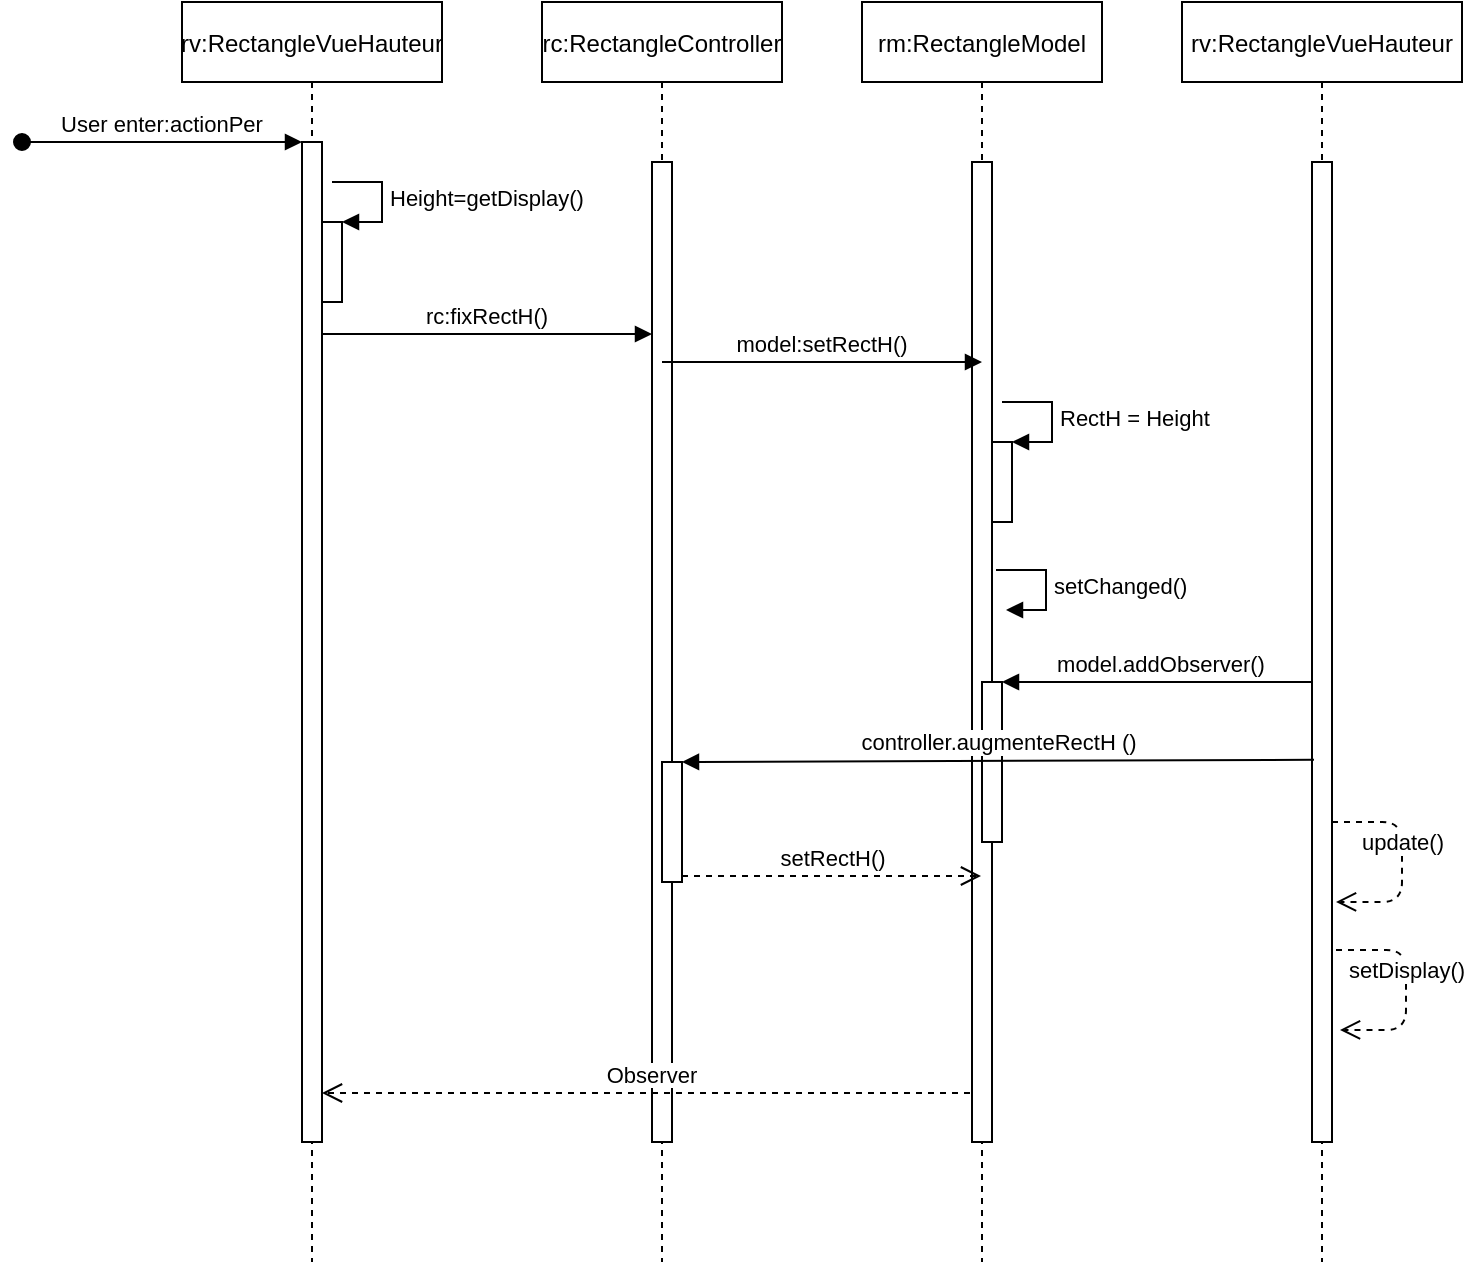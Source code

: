 <mxfile version="14.1.8" type="google"><diagram id="kgpKYQtTHZ0yAKxKKP6v" name="Page-1"><mxGraphModel dx="1584" dy="802" grid="1" gridSize="10" guides="1" tooltips="1" connect="1" arrows="1" fold="1" page="1" pageScale="1" pageWidth="850" pageHeight="1100" math="0" shadow="0"><root><mxCell id="0"/><mxCell id="1" parent="0"/><mxCell id="3nuBFxr9cyL0pnOWT2aG-1" value="rv:RectangleVueHauteur" style="shape=umlLifeline;perimeter=lifelinePerimeter;container=1;collapsible=0;recursiveResize=0;rounded=0;shadow=0;strokeWidth=1;" parent="1" vertex="1"><mxGeometry x="120" y="80" width="130" height="630" as="geometry"/></mxCell><mxCell id="3nuBFxr9cyL0pnOWT2aG-2" value="" style="points=[];perimeter=orthogonalPerimeter;rounded=0;shadow=0;strokeWidth=1;" parent="3nuBFxr9cyL0pnOWT2aG-1" vertex="1"><mxGeometry x="60" y="70" width="10" height="500" as="geometry"/></mxCell><mxCell id="3nuBFxr9cyL0pnOWT2aG-3" value="User enter:actionPer" style="verticalAlign=bottom;startArrow=oval;endArrow=block;startSize=8;shadow=0;strokeWidth=1;" parent="3nuBFxr9cyL0pnOWT2aG-1" target="3nuBFxr9cyL0pnOWT2aG-2" edge="1"><mxGeometry relative="1" as="geometry"><mxPoint x="-80" y="70" as="sourcePoint"/></mxGeometry></mxCell><mxCell id="3nuBFxr9cyL0pnOWT2aG-5" value="rc:RectangleController" style="shape=umlLifeline;perimeter=lifelinePerimeter;container=1;collapsible=0;recursiveResize=0;rounded=0;shadow=0;strokeWidth=1;" parent="1" vertex="1"><mxGeometry x="300" y="80" width="120" height="630" as="geometry"/></mxCell><mxCell id="3nuBFxr9cyL0pnOWT2aG-6" value="" style="points=[];perimeter=orthogonalPerimeter;rounded=0;shadow=0;strokeWidth=1;" parent="3nuBFxr9cyL0pnOWT2aG-5" vertex="1"><mxGeometry x="55" y="80" width="10" height="490" as="geometry"/></mxCell><mxCell id="-bgeqebYHg0aHkopjcSm-14" value="" style="html=1;points=[];perimeter=orthogonalPerimeter;" vertex="1" parent="3nuBFxr9cyL0pnOWT2aG-5"><mxGeometry x="60" y="380" width="10" height="60" as="geometry"/></mxCell><mxCell id="3nuBFxr9cyL0pnOWT2aG-7" value="Observer" style="verticalAlign=bottom;endArrow=open;dashed=1;endSize=8;exitX=0.5;exitY=0.95;shadow=0;strokeWidth=1;exitDx=0;exitDy=0;exitPerimeter=0;" parent="1" source="-bgeqebYHg0aHkopjcSm-4" target="3nuBFxr9cyL0pnOWT2aG-2" edge="1"><mxGeometry relative="1" as="geometry"><mxPoint x="275" y="236" as="targetPoint"/></mxGeometry></mxCell><mxCell id="3nuBFxr9cyL0pnOWT2aG-8" value="rc:fixRectH()" style="verticalAlign=bottom;endArrow=block;shadow=0;strokeWidth=1;" parent="1" target="3nuBFxr9cyL0pnOWT2aG-6" edge="1"><mxGeometry relative="1" as="geometry"><mxPoint x="190" y="246.0" as="sourcePoint"/><mxPoint x="345" y="246.0" as="targetPoint"/></mxGeometry></mxCell><mxCell id="3nuBFxr9cyL0pnOWT2aG-9" value="model.addObserver()" style="verticalAlign=bottom;endArrow=block;entryX=1;entryY=0;shadow=0;strokeWidth=1;" parent="1" source="-bgeqebYHg0aHkopjcSm-5" target="3nuBFxr9cyL0pnOWT2aG-4" edge="1"><mxGeometry relative="1" as="geometry"><mxPoint x="240" y="200" as="sourcePoint"/></mxGeometry></mxCell><mxCell id="-bgeqebYHg0aHkopjcSm-1" value="" style="html=1;points=[];perimeter=orthogonalPerimeter;" vertex="1" parent="1"><mxGeometry x="190" y="190" width="10" height="40" as="geometry"/></mxCell><mxCell id="-bgeqebYHg0aHkopjcSm-2" value="Height=getDisplay()" style="edgeStyle=orthogonalEdgeStyle;html=1;align=left;spacingLeft=2;endArrow=block;rounded=0;entryX=1;entryY=0;" edge="1" target="-bgeqebYHg0aHkopjcSm-1" parent="1"><mxGeometry relative="1" as="geometry"><mxPoint x="195" y="170" as="sourcePoint"/><Array as="points"><mxPoint x="220" y="170"/></Array></mxGeometry></mxCell><mxCell id="-bgeqebYHg0aHkopjcSm-3" value="rm:RectangleModel" style="shape=umlLifeline;perimeter=lifelinePerimeter;container=1;collapsible=0;recursiveResize=0;rounded=0;shadow=0;strokeWidth=1;" vertex="1" parent="1"><mxGeometry x="460" y="80" width="120" height="630" as="geometry"/></mxCell><mxCell id="-bgeqebYHg0aHkopjcSm-4" value="" style="points=[];perimeter=orthogonalPerimeter;rounded=0;shadow=0;strokeWidth=1;" vertex="1" parent="-bgeqebYHg0aHkopjcSm-3"><mxGeometry x="55" y="80" width="10" height="490" as="geometry"/></mxCell><mxCell id="-bgeqebYHg0aHkopjcSm-9" value="" style="html=1;points=[];perimeter=orthogonalPerimeter;" vertex="1" parent="-bgeqebYHg0aHkopjcSm-3"><mxGeometry x="65" y="220" width="10" height="40" as="geometry"/></mxCell><mxCell id="-bgeqebYHg0aHkopjcSm-10" value="RectH = Height" style="edgeStyle=orthogonalEdgeStyle;html=1;align=left;spacingLeft=2;endArrow=block;rounded=0;entryX=1;entryY=0;" edge="1" target="-bgeqebYHg0aHkopjcSm-9" parent="-bgeqebYHg0aHkopjcSm-3"><mxGeometry relative="1" as="geometry"><mxPoint x="70" y="200" as="sourcePoint"/><Array as="points"><mxPoint x="95" y="200"/></Array></mxGeometry></mxCell><mxCell id="-bgeqebYHg0aHkopjcSm-5" value="rv:RectangleVueHauteur" style="shape=umlLifeline;perimeter=lifelinePerimeter;container=1;collapsible=0;recursiveResize=0;rounded=0;shadow=0;strokeWidth=1;" vertex="1" parent="1"><mxGeometry x="620" y="80" width="140" height="630" as="geometry"/></mxCell><mxCell id="-bgeqebYHg0aHkopjcSm-6" value="" style="points=[];perimeter=orthogonalPerimeter;rounded=0;shadow=0;strokeWidth=1;" vertex="1" parent="-bgeqebYHg0aHkopjcSm-5"><mxGeometry x="65" y="80" width="10" height="490" as="geometry"/></mxCell><mxCell id="-bgeqebYHg0aHkopjcSm-12" value="update()" style="html=1;verticalAlign=bottom;endArrow=open;dashed=1;endSize=8;entryX=1.2;entryY=0.755;entryDx=0;entryDy=0;entryPerimeter=0;" edge="1" parent="-bgeqebYHg0aHkopjcSm-5" source="-bgeqebYHg0aHkopjcSm-6" target="-bgeqebYHg0aHkopjcSm-6"><mxGeometry relative="1" as="geometry"><mxPoint x="150" y="380" as="sourcePoint"/><mxPoint x="70" y="380" as="targetPoint"/><Array as="points"><mxPoint x="110" y="410"/><mxPoint x="110" y="450"/></Array></mxGeometry></mxCell><mxCell id="-bgeqebYHg0aHkopjcSm-7" value="model:setRectH()" style="verticalAlign=bottom;endArrow=block;shadow=0;strokeWidth=1;" edge="1" parent="1"><mxGeometry relative="1" as="geometry"><mxPoint x="360" y="260" as="sourcePoint"/><mxPoint x="520" y="260" as="targetPoint"/></mxGeometry></mxCell><mxCell id="-bgeqebYHg0aHkopjcSm-11" value="setChanged()" style="edgeStyle=orthogonalEdgeStyle;html=1;align=left;spacingLeft=2;endArrow=block;rounded=0;entryX=1;entryY=0;" edge="1" parent="1"><mxGeometry relative="1" as="geometry"><mxPoint x="527" y="364" as="sourcePoint"/><Array as="points"><mxPoint x="552" y="364"/></Array><mxPoint x="532" y="384" as="targetPoint"/></mxGeometry></mxCell><mxCell id="-bgeqebYHg0aHkopjcSm-13" value="setDisplay()" style="html=1;verticalAlign=bottom;endArrow=open;dashed=1;endSize=8;entryX=1.2;entryY=0.755;entryDx=0;entryDy=0;entryPerimeter=0;" edge="1" parent="1"><mxGeometry relative="1" as="geometry"><mxPoint x="697" y="554" as="sourcePoint"/><mxPoint x="699" y="593.95" as="targetPoint"/><Array as="points"><mxPoint x="732" y="554"/><mxPoint x="732" y="594"/></Array></mxGeometry></mxCell><mxCell id="3nuBFxr9cyL0pnOWT2aG-4" value="" style="points=[];perimeter=orthogonalPerimeter;rounded=0;shadow=0;strokeWidth=1;" parent="1" vertex="1"><mxGeometry x="520" y="420" width="10" height="80" as="geometry"/></mxCell><mxCell id="-bgeqebYHg0aHkopjcSm-15" value="controller.augmenteRectH ()" style="html=1;verticalAlign=bottom;endArrow=block;entryX=1;entryY=0;exitX=0.1;exitY=0.61;exitDx=0;exitDy=0;exitPerimeter=0;" edge="1" target="-bgeqebYHg0aHkopjcSm-14" parent="1" source="-bgeqebYHg0aHkopjcSm-6"><mxGeometry relative="1" as="geometry"><mxPoint x="430" y="460" as="sourcePoint"/></mxGeometry></mxCell><mxCell id="-bgeqebYHg0aHkopjcSm-16" value="setRectH()" style="html=1;verticalAlign=bottom;endArrow=open;dashed=1;endSize=8;exitX=1;exitY=0.95;" edge="1" source="-bgeqebYHg0aHkopjcSm-14" parent="1" target="-bgeqebYHg0aHkopjcSm-3"><mxGeometry relative="1" as="geometry"><mxPoint x="430" y="517" as="targetPoint"/></mxGeometry></mxCell></root></mxGraphModel></diagram></mxfile>